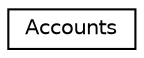 digraph "Graphical Class Hierarchy"
{
  edge [fontname="Helvetica",fontsize="10",labelfontname="Helvetica",labelfontsize="10"];
  node [fontname="Helvetica",fontsize="10",shape=record];
  rankdir="LR";
  Node0 [label="Accounts",height=0.2,width=0.4,color="black", fillcolor="white", style="filled",URL="$classAccounts.html",tooltip="The Accounts class for user sign in, sign up, and storing credentials in backend. ..."];
}

